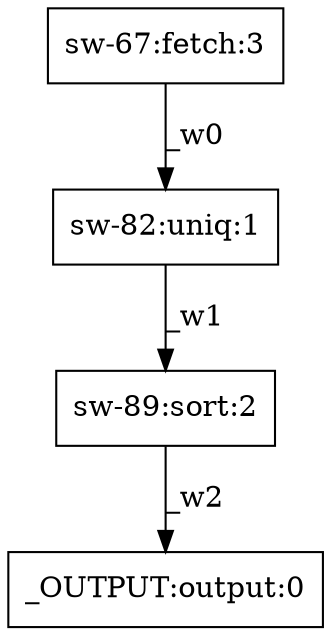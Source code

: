 digraph test1 { node [shape=box] "sw-89" [label="sw-89:sort:2"];"_OUTPUT" [label="_OUTPUT:output:0"];"sw-67" [label="sw-67:fetch:3"];"sw-82" [label="sw-82:uniq:1"];"sw-67" -> "sw-82" [label="_w0"];"sw-82" -> "sw-89" [label="_w1"];"sw-89" -> "_OUTPUT" [label="_w2"];}